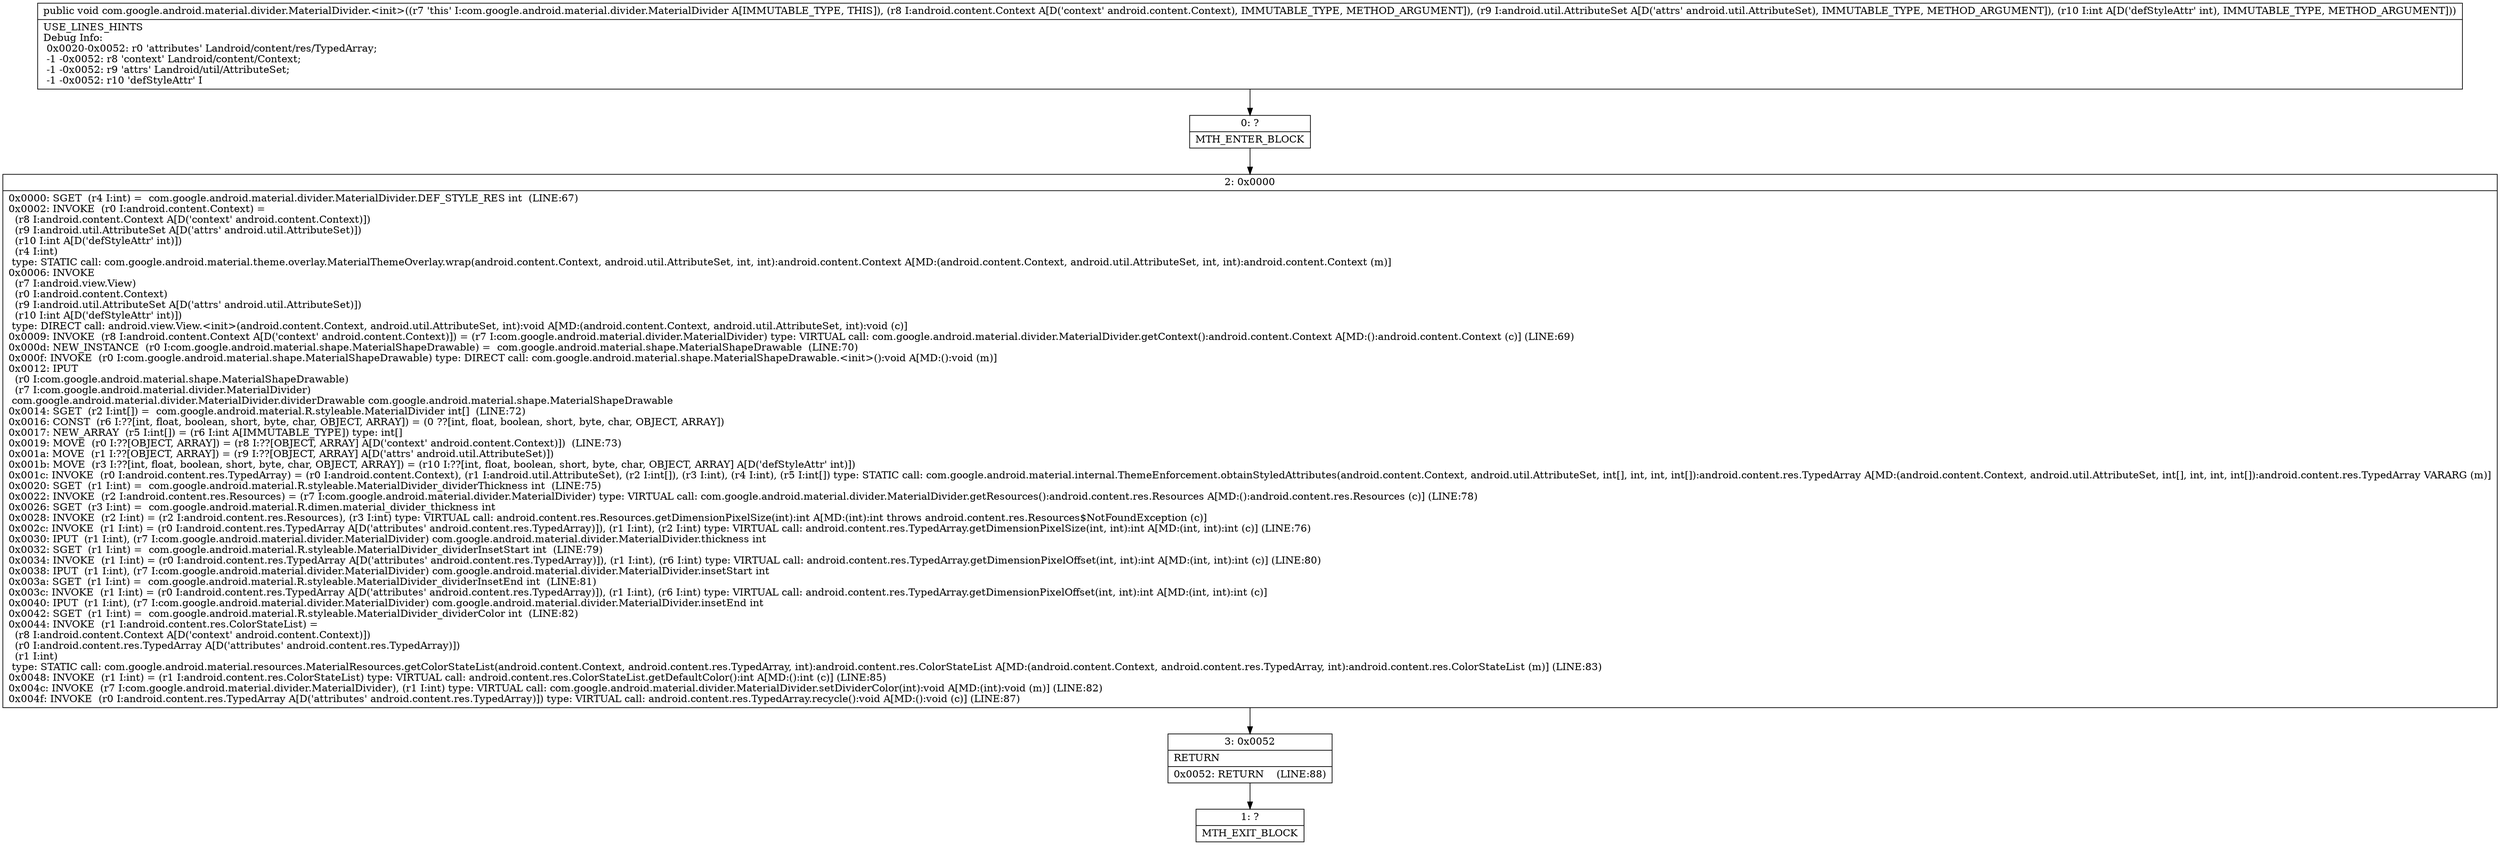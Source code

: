 digraph "CFG forcom.google.android.material.divider.MaterialDivider.\<init\>(Landroid\/content\/Context;Landroid\/util\/AttributeSet;I)V" {
Node_0 [shape=record,label="{0\:\ ?|MTH_ENTER_BLOCK\l}"];
Node_2 [shape=record,label="{2\:\ 0x0000|0x0000: SGET  (r4 I:int) =  com.google.android.material.divider.MaterialDivider.DEF_STYLE_RES int  (LINE:67)\l0x0002: INVOKE  (r0 I:android.content.Context) = \l  (r8 I:android.content.Context A[D('context' android.content.Context)])\l  (r9 I:android.util.AttributeSet A[D('attrs' android.util.AttributeSet)])\l  (r10 I:int A[D('defStyleAttr' int)])\l  (r4 I:int)\l type: STATIC call: com.google.android.material.theme.overlay.MaterialThemeOverlay.wrap(android.content.Context, android.util.AttributeSet, int, int):android.content.Context A[MD:(android.content.Context, android.util.AttributeSet, int, int):android.content.Context (m)]\l0x0006: INVOKE  \l  (r7 I:android.view.View)\l  (r0 I:android.content.Context)\l  (r9 I:android.util.AttributeSet A[D('attrs' android.util.AttributeSet)])\l  (r10 I:int A[D('defStyleAttr' int)])\l type: DIRECT call: android.view.View.\<init\>(android.content.Context, android.util.AttributeSet, int):void A[MD:(android.content.Context, android.util.AttributeSet, int):void (c)]\l0x0009: INVOKE  (r8 I:android.content.Context A[D('context' android.content.Context)]) = (r7 I:com.google.android.material.divider.MaterialDivider) type: VIRTUAL call: com.google.android.material.divider.MaterialDivider.getContext():android.content.Context A[MD:():android.content.Context (c)] (LINE:69)\l0x000d: NEW_INSTANCE  (r0 I:com.google.android.material.shape.MaterialShapeDrawable) =  com.google.android.material.shape.MaterialShapeDrawable  (LINE:70)\l0x000f: INVOKE  (r0 I:com.google.android.material.shape.MaterialShapeDrawable) type: DIRECT call: com.google.android.material.shape.MaterialShapeDrawable.\<init\>():void A[MD:():void (m)]\l0x0012: IPUT  \l  (r0 I:com.google.android.material.shape.MaterialShapeDrawable)\l  (r7 I:com.google.android.material.divider.MaterialDivider)\l com.google.android.material.divider.MaterialDivider.dividerDrawable com.google.android.material.shape.MaterialShapeDrawable \l0x0014: SGET  (r2 I:int[]) =  com.google.android.material.R.styleable.MaterialDivider int[]  (LINE:72)\l0x0016: CONST  (r6 I:??[int, float, boolean, short, byte, char, OBJECT, ARRAY]) = (0 ??[int, float, boolean, short, byte, char, OBJECT, ARRAY]) \l0x0017: NEW_ARRAY  (r5 I:int[]) = (r6 I:int A[IMMUTABLE_TYPE]) type: int[] \l0x0019: MOVE  (r0 I:??[OBJECT, ARRAY]) = (r8 I:??[OBJECT, ARRAY] A[D('context' android.content.Context)])  (LINE:73)\l0x001a: MOVE  (r1 I:??[OBJECT, ARRAY]) = (r9 I:??[OBJECT, ARRAY] A[D('attrs' android.util.AttributeSet)]) \l0x001b: MOVE  (r3 I:??[int, float, boolean, short, byte, char, OBJECT, ARRAY]) = (r10 I:??[int, float, boolean, short, byte, char, OBJECT, ARRAY] A[D('defStyleAttr' int)]) \l0x001c: INVOKE  (r0 I:android.content.res.TypedArray) = (r0 I:android.content.Context), (r1 I:android.util.AttributeSet), (r2 I:int[]), (r3 I:int), (r4 I:int), (r5 I:int[]) type: STATIC call: com.google.android.material.internal.ThemeEnforcement.obtainStyledAttributes(android.content.Context, android.util.AttributeSet, int[], int, int, int[]):android.content.res.TypedArray A[MD:(android.content.Context, android.util.AttributeSet, int[], int, int, int[]):android.content.res.TypedArray VARARG (m)]\l0x0020: SGET  (r1 I:int) =  com.google.android.material.R.styleable.MaterialDivider_dividerThickness int  (LINE:75)\l0x0022: INVOKE  (r2 I:android.content.res.Resources) = (r7 I:com.google.android.material.divider.MaterialDivider) type: VIRTUAL call: com.google.android.material.divider.MaterialDivider.getResources():android.content.res.Resources A[MD:():android.content.res.Resources (c)] (LINE:78)\l0x0026: SGET  (r3 I:int) =  com.google.android.material.R.dimen.material_divider_thickness int \l0x0028: INVOKE  (r2 I:int) = (r2 I:android.content.res.Resources), (r3 I:int) type: VIRTUAL call: android.content.res.Resources.getDimensionPixelSize(int):int A[MD:(int):int throws android.content.res.Resources$NotFoundException (c)]\l0x002c: INVOKE  (r1 I:int) = (r0 I:android.content.res.TypedArray A[D('attributes' android.content.res.TypedArray)]), (r1 I:int), (r2 I:int) type: VIRTUAL call: android.content.res.TypedArray.getDimensionPixelSize(int, int):int A[MD:(int, int):int (c)] (LINE:76)\l0x0030: IPUT  (r1 I:int), (r7 I:com.google.android.material.divider.MaterialDivider) com.google.android.material.divider.MaterialDivider.thickness int \l0x0032: SGET  (r1 I:int) =  com.google.android.material.R.styleable.MaterialDivider_dividerInsetStart int  (LINE:79)\l0x0034: INVOKE  (r1 I:int) = (r0 I:android.content.res.TypedArray A[D('attributes' android.content.res.TypedArray)]), (r1 I:int), (r6 I:int) type: VIRTUAL call: android.content.res.TypedArray.getDimensionPixelOffset(int, int):int A[MD:(int, int):int (c)] (LINE:80)\l0x0038: IPUT  (r1 I:int), (r7 I:com.google.android.material.divider.MaterialDivider) com.google.android.material.divider.MaterialDivider.insetStart int \l0x003a: SGET  (r1 I:int) =  com.google.android.material.R.styleable.MaterialDivider_dividerInsetEnd int  (LINE:81)\l0x003c: INVOKE  (r1 I:int) = (r0 I:android.content.res.TypedArray A[D('attributes' android.content.res.TypedArray)]), (r1 I:int), (r6 I:int) type: VIRTUAL call: android.content.res.TypedArray.getDimensionPixelOffset(int, int):int A[MD:(int, int):int (c)]\l0x0040: IPUT  (r1 I:int), (r7 I:com.google.android.material.divider.MaterialDivider) com.google.android.material.divider.MaterialDivider.insetEnd int \l0x0042: SGET  (r1 I:int) =  com.google.android.material.R.styleable.MaterialDivider_dividerColor int  (LINE:82)\l0x0044: INVOKE  (r1 I:android.content.res.ColorStateList) = \l  (r8 I:android.content.Context A[D('context' android.content.Context)])\l  (r0 I:android.content.res.TypedArray A[D('attributes' android.content.res.TypedArray)])\l  (r1 I:int)\l type: STATIC call: com.google.android.material.resources.MaterialResources.getColorStateList(android.content.Context, android.content.res.TypedArray, int):android.content.res.ColorStateList A[MD:(android.content.Context, android.content.res.TypedArray, int):android.content.res.ColorStateList (m)] (LINE:83)\l0x0048: INVOKE  (r1 I:int) = (r1 I:android.content.res.ColorStateList) type: VIRTUAL call: android.content.res.ColorStateList.getDefaultColor():int A[MD:():int (c)] (LINE:85)\l0x004c: INVOKE  (r7 I:com.google.android.material.divider.MaterialDivider), (r1 I:int) type: VIRTUAL call: com.google.android.material.divider.MaterialDivider.setDividerColor(int):void A[MD:(int):void (m)] (LINE:82)\l0x004f: INVOKE  (r0 I:android.content.res.TypedArray A[D('attributes' android.content.res.TypedArray)]) type: VIRTUAL call: android.content.res.TypedArray.recycle():void A[MD:():void (c)] (LINE:87)\l}"];
Node_3 [shape=record,label="{3\:\ 0x0052|RETURN\l|0x0052: RETURN    (LINE:88)\l}"];
Node_1 [shape=record,label="{1\:\ ?|MTH_EXIT_BLOCK\l}"];
MethodNode[shape=record,label="{public void com.google.android.material.divider.MaterialDivider.\<init\>((r7 'this' I:com.google.android.material.divider.MaterialDivider A[IMMUTABLE_TYPE, THIS]), (r8 I:android.content.Context A[D('context' android.content.Context), IMMUTABLE_TYPE, METHOD_ARGUMENT]), (r9 I:android.util.AttributeSet A[D('attrs' android.util.AttributeSet), IMMUTABLE_TYPE, METHOD_ARGUMENT]), (r10 I:int A[D('defStyleAttr' int), IMMUTABLE_TYPE, METHOD_ARGUMENT]))  | USE_LINES_HINTS\lDebug Info:\l  0x0020\-0x0052: r0 'attributes' Landroid\/content\/res\/TypedArray;\l  \-1 \-0x0052: r8 'context' Landroid\/content\/Context;\l  \-1 \-0x0052: r9 'attrs' Landroid\/util\/AttributeSet;\l  \-1 \-0x0052: r10 'defStyleAttr' I\l}"];
MethodNode -> Node_0;Node_0 -> Node_2;
Node_2 -> Node_3;
Node_3 -> Node_1;
}


